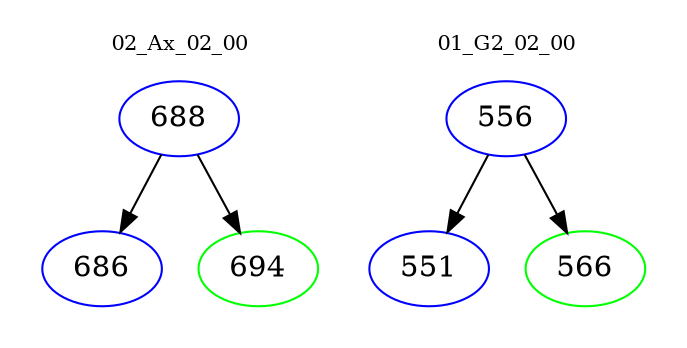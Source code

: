 digraph{
subgraph cluster_0 {
color = white
label = "02_Ax_02_00";
fontsize=10;
T0_688 [label="688", color="blue"]
T0_688 -> T0_686 [color="black"]
T0_686 [label="686", color="blue"]
T0_688 -> T0_694 [color="black"]
T0_694 [label="694", color="green"]
}
subgraph cluster_1 {
color = white
label = "01_G2_02_00";
fontsize=10;
T1_556 [label="556", color="blue"]
T1_556 -> T1_551 [color="black"]
T1_551 [label="551", color="blue"]
T1_556 -> T1_566 [color="black"]
T1_566 [label="566", color="green"]
}
}
